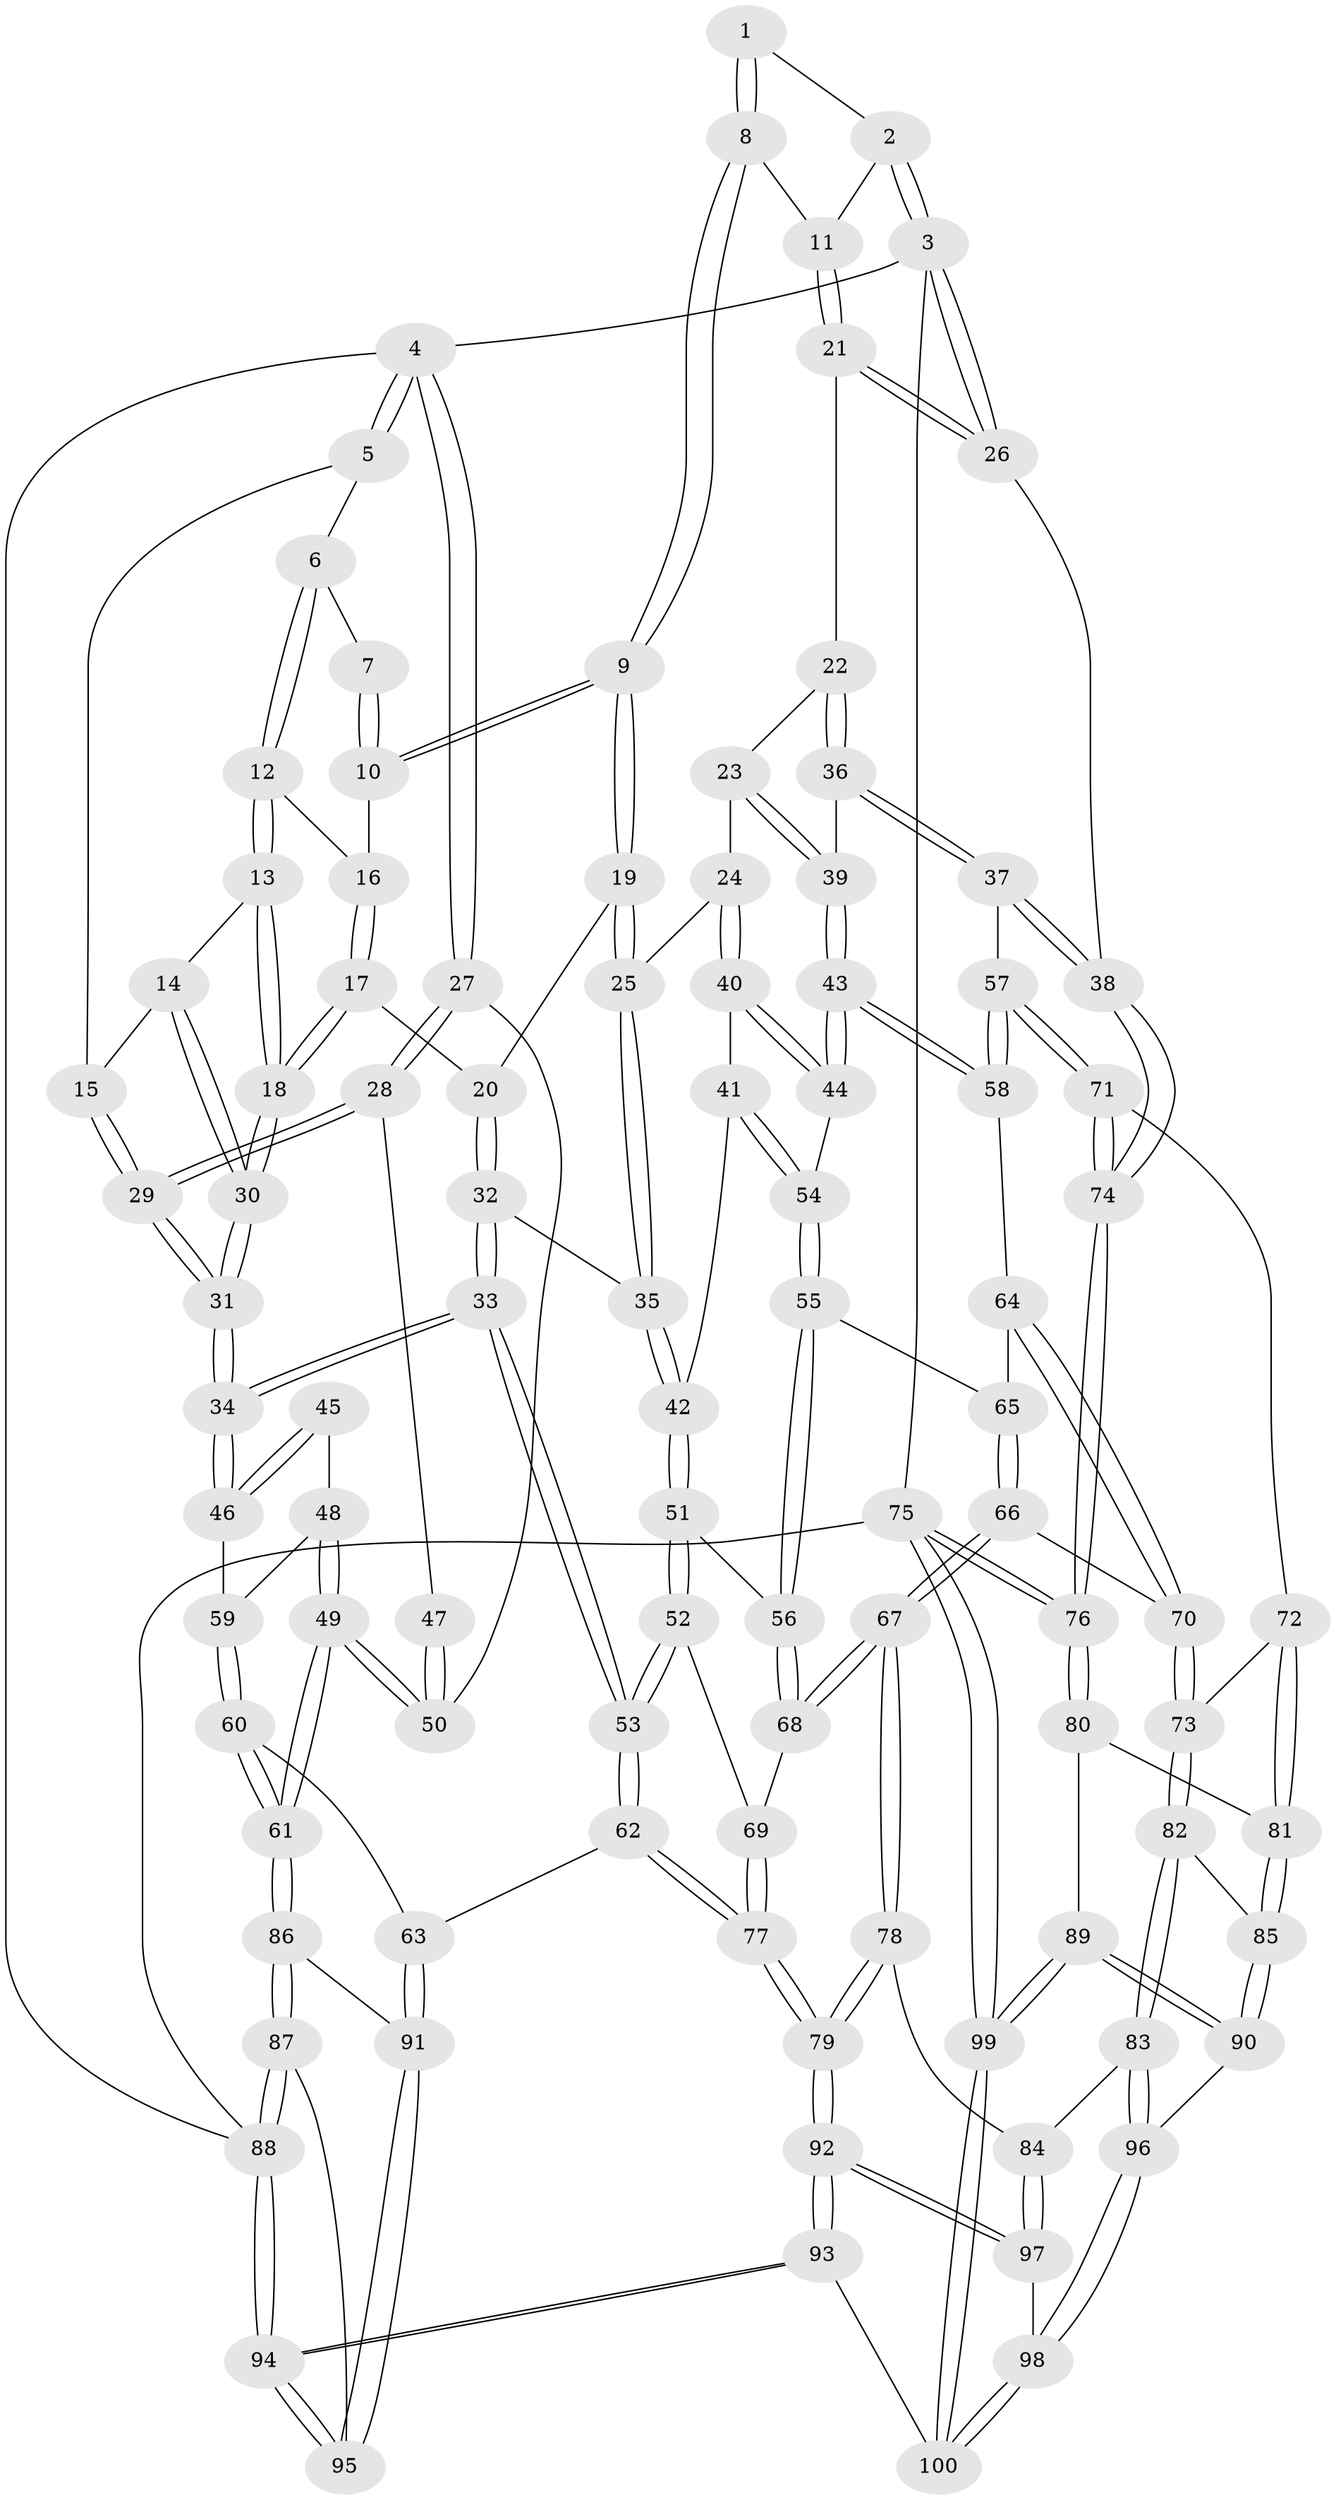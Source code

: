// coarse degree distribution, {3: 0.56, 4: 0.16, 5: 0.12, 2: 0.16}
// Generated by graph-tools (version 1.1) at 2025/54/03/04/25 22:54:23]
// undirected, 100 vertices, 247 edges
graph export_dot {
  node [color=gray90,style=filled];
  1 [pos="+0.603943695562664+0"];
  2 [pos="+0.9031019009207698+0"];
  3 [pos="+1+0"];
  4 [pos="+0+0"];
  5 [pos="+0.252527437568486+0"];
  6 [pos="+0.27510388745860775+0"];
  7 [pos="+0.5465762442303326+0"];
  8 [pos="+0.6464478419170242+0.1269778399829141"];
  9 [pos="+0.6134712071708655+0.15149929444834376"];
  10 [pos="+0.5568586589903367+0.12764229515896935"];
  11 [pos="+0.7950965665345032+0.11749202081786472"];
  12 [pos="+0.32126567357208746+0"];
  13 [pos="+0.2859465337045116+0.11903210061456188"];
  14 [pos="+0.134290156280016+0.22325256078353323"];
  15 [pos="+0.10828130841816859+0.21252663470724734"];
  16 [pos="+0.44190817842537095+0.11045055623245785"];
  17 [pos="+0.44084458883270206+0.274405725465162"];
  18 [pos="+0.31026453493929324+0.32485601839539585"];
  19 [pos="+0.6012229795244+0.27238325063242413"];
  20 [pos="+0.47818312408292585+0.2887961495359674"];
  21 [pos="+0.8521360341653286+0.21515983549427697"];
  22 [pos="+0.8609652032242283+0.29593692117797044"];
  23 [pos="+0.8348666742795687+0.31167807211245196"];
  24 [pos="+0.7374955286751749+0.3526524037958648"];
  25 [pos="+0.6233118356293328+0.29820175396307746"];
  26 [pos="+1+0"];
  27 [pos="+0+0.20073381307300567"];
  28 [pos="+0+0.21835799700844596"];
  29 [pos="+0+0.22080375334797867"];
  30 [pos="+0.26318671028566964+0.38994629404241987"];
  31 [pos="+0.25648909659951236+0.42113513786135004"];
  32 [pos="+0.4933984936310432+0.4325199628651254"];
  33 [pos="+0.2765280310236446+0.486132025983237"];
  34 [pos="+0.2572579393068898+0.4526963819923049"];
  35 [pos="+0.5384573755486036+0.45152202994449125"];
  36 [pos="+0.9471566072791662+0.3386350421520666"];
  37 [pos="+1+0.3937366129120614"];
  38 [pos="+1+0.39992540962618767"];
  39 [pos="+0.8329928516319841+0.5293130487908237"];
  40 [pos="+0.7238105230569175+0.39973451041839586"];
  41 [pos="+0.6812501312848598+0.46260071592453406"];
  42 [pos="+0.5656774673955187+0.4918249058935578"];
  43 [pos="+0.8280730441634907+0.5572247138712972"];
  44 [pos="+0.8278244978140524+0.557110591618463"];
  45 [pos="+0.08152936550235038+0.45955641281748116"];
  46 [pos="+0.2296251669210475+0.45702866595718267"];
  47 [pos="+0.07133765577172499+0.45473504707343404"];
  48 [pos="+0.021163342004105606+0.5503107749429951"];
  49 [pos="+0+0.6183478116744788"];
  50 [pos="+0+0.5771553335212779"];
  51 [pos="+0.5584158323779772+0.529231958273273"];
  52 [pos="+0.3966975370185539+0.6017577297217527"];
  53 [pos="+0.29715859066496814+0.6000405109027781"];
  54 [pos="+0.7085194620825374+0.5523458083734305"];
  55 [pos="+0.6879728539913594+0.5869755214851469"];
  56 [pos="+0.5911555561307699+0.589819131143306"];
  57 [pos="+0.8756523439089617+0.5850363928653979"];
  58 [pos="+0.8377885509543671+0.5672457442832595"];
  59 [pos="+0.0643958120570678+0.5681066753561627"];
  60 [pos="+0.08642105819692274+0.617577344876314"];
  61 [pos="+0+0.7101481131289041"];
  62 [pos="+0.2770139833222781+0.6594454280834021"];
  63 [pos="+0.24910461823399044+0.6888704904598233"];
  64 [pos="+0.7636378535438517+0.6338634324144269"];
  65 [pos="+0.6936824520123862+0.6033175907887515"];
  66 [pos="+0.682140592038878+0.7078124337069918"];
  67 [pos="+0.6418717367108101+0.7232384282350997"];
  68 [pos="+0.5747777078529744+0.6630777587641112"];
  69 [pos="+0.5338928875982673+0.6747198864039493"];
  70 [pos="+0.7564933818010081+0.72181964780046"];
  71 [pos="+0.8819255361707299+0.6050646864220492"];
  72 [pos="+0.8629383920734822+0.7052554234398362"];
  73 [pos="+0.7576615809048309+0.7226145602764183"];
  74 [pos="+1+0.7567214668628066"];
  75 [pos="+1+1"];
  76 [pos="+1+0.7944672661821943"];
  77 [pos="+0.4742218064762473+0.8058381944914542"];
  78 [pos="+0.6235713261724466+0.7849426965854246"];
  79 [pos="+0.49275343894138957+0.8424999812450356"];
  80 [pos="+0.9556432576849303+0.7661689449373587"];
  81 [pos="+0.8824310587247587+0.7311173675189637"];
  82 [pos="+0.760463032090415+0.7912329647817888"];
  83 [pos="+0.7247731407829929+0.8356436707448854"];
  84 [pos="+0.6874228890357209+0.8569688024912141"];
  85 [pos="+0.8317952061607914+0.8294606946907332"];
  86 [pos="+0+0.7532578306872617"];
  87 [pos="+0+0.7777934193412198"];
  88 [pos="+0+1"];
  89 [pos="+0.8553244103216862+0.9015957328873276"];
  90 [pos="+0.853205535036984+0.9003633169094589"];
  91 [pos="+0.19515592339445934+0.7833149459859974"];
  92 [pos="+0.46397305547337825+1"];
  93 [pos="+0.42410862257827386+1"];
  94 [pos="+0.29540504024162173+1"];
  95 [pos="+0.24152523338263354+1"];
  96 [pos="+0.8387771161721508+0.9016997292349523"];
  97 [pos="+0.6852130251644398+0.8793577256368635"];
  98 [pos="+0.7407934295336271+0.9370642135688048"];
  99 [pos="+1+1"];
  100 [pos="+0.6987473061712389+1"];
  1 -- 2;
  1 -- 8;
  1 -- 8;
  2 -- 3;
  2 -- 3;
  2 -- 11;
  3 -- 4;
  3 -- 26;
  3 -- 26;
  3 -- 75;
  4 -- 5;
  4 -- 5;
  4 -- 27;
  4 -- 27;
  4 -- 88;
  5 -- 6;
  5 -- 15;
  6 -- 7;
  6 -- 12;
  6 -- 12;
  7 -- 10;
  7 -- 10;
  8 -- 9;
  8 -- 9;
  8 -- 11;
  9 -- 10;
  9 -- 10;
  9 -- 19;
  9 -- 19;
  10 -- 16;
  11 -- 21;
  11 -- 21;
  12 -- 13;
  12 -- 13;
  12 -- 16;
  13 -- 14;
  13 -- 18;
  13 -- 18;
  14 -- 15;
  14 -- 30;
  14 -- 30;
  15 -- 29;
  15 -- 29;
  16 -- 17;
  16 -- 17;
  17 -- 18;
  17 -- 18;
  17 -- 20;
  18 -- 30;
  18 -- 30;
  19 -- 20;
  19 -- 25;
  19 -- 25;
  20 -- 32;
  20 -- 32;
  21 -- 22;
  21 -- 26;
  21 -- 26;
  22 -- 23;
  22 -- 36;
  22 -- 36;
  23 -- 24;
  23 -- 39;
  23 -- 39;
  24 -- 25;
  24 -- 40;
  24 -- 40;
  25 -- 35;
  25 -- 35;
  26 -- 38;
  27 -- 28;
  27 -- 28;
  27 -- 50;
  28 -- 29;
  28 -- 29;
  28 -- 47;
  29 -- 31;
  29 -- 31;
  30 -- 31;
  30 -- 31;
  31 -- 34;
  31 -- 34;
  32 -- 33;
  32 -- 33;
  32 -- 35;
  33 -- 34;
  33 -- 34;
  33 -- 53;
  33 -- 53;
  34 -- 46;
  34 -- 46;
  35 -- 42;
  35 -- 42;
  36 -- 37;
  36 -- 37;
  36 -- 39;
  37 -- 38;
  37 -- 38;
  37 -- 57;
  38 -- 74;
  38 -- 74;
  39 -- 43;
  39 -- 43;
  40 -- 41;
  40 -- 44;
  40 -- 44;
  41 -- 42;
  41 -- 54;
  41 -- 54;
  42 -- 51;
  42 -- 51;
  43 -- 44;
  43 -- 44;
  43 -- 58;
  43 -- 58;
  44 -- 54;
  45 -- 46;
  45 -- 46;
  45 -- 48;
  46 -- 59;
  47 -- 50;
  47 -- 50;
  48 -- 49;
  48 -- 49;
  48 -- 59;
  49 -- 50;
  49 -- 50;
  49 -- 61;
  49 -- 61;
  51 -- 52;
  51 -- 52;
  51 -- 56;
  52 -- 53;
  52 -- 53;
  52 -- 69;
  53 -- 62;
  53 -- 62;
  54 -- 55;
  54 -- 55;
  55 -- 56;
  55 -- 56;
  55 -- 65;
  56 -- 68;
  56 -- 68;
  57 -- 58;
  57 -- 58;
  57 -- 71;
  57 -- 71;
  58 -- 64;
  59 -- 60;
  59 -- 60;
  60 -- 61;
  60 -- 61;
  60 -- 63;
  61 -- 86;
  61 -- 86;
  62 -- 63;
  62 -- 77;
  62 -- 77;
  63 -- 91;
  63 -- 91;
  64 -- 65;
  64 -- 70;
  64 -- 70;
  65 -- 66;
  65 -- 66;
  66 -- 67;
  66 -- 67;
  66 -- 70;
  67 -- 68;
  67 -- 68;
  67 -- 78;
  67 -- 78;
  68 -- 69;
  69 -- 77;
  69 -- 77;
  70 -- 73;
  70 -- 73;
  71 -- 72;
  71 -- 74;
  71 -- 74;
  72 -- 73;
  72 -- 81;
  72 -- 81;
  73 -- 82;
  73 -- 82;
  74 -- 76;
  74 -- 76;
  75 -- 76;
  75 -- 76;
  75 -- 99;
  75 -- 99;
  75 -- 88;
  76 -- 80;
  76 -- 80;
  77 -- 79;
  77 -- 79;
  78 -- 79;
  78 -- 79;
  78 -- 84;
  79 -- 92;
  79 -- 92;
  80 -- 81;
  80 -- 89;
  81 -- 85;
  81 -- 85;
  82 -- 83;
  82 -- 83;
  82 -- 85;
  83 -- 84;
  83 -- 96;
  83 -- 96;
  84 -- 97;
  84 -- 97;
  85 -- 90;
  85 -- 90;
  86 -- 87;
  86 -- 87;
  86 -- 91;
  87 -- 88;
  87 -- 88;
  87 -- 95;
  88 -- 94;
  88 -- 94;
  89 -- 90;
  89 -- 90;
  89 -- 99;
  89 -- 99;
  90 -- 96;
  91 -- 95;
  91 -- 95;
  92 -- 93;
  92 -- 93;
  92 -- 97;
  92 -- 97;
  93 -- 94;
  93 -- 94;
  93 -- 100;
  94 -- 95;
  94 -- 95;
  96 -- 98;
  96 -- 98;
  97 -- 98;
  98 -- 100;
  98 -- 100;
  99 -- 100;
  99 -- 100;
}
